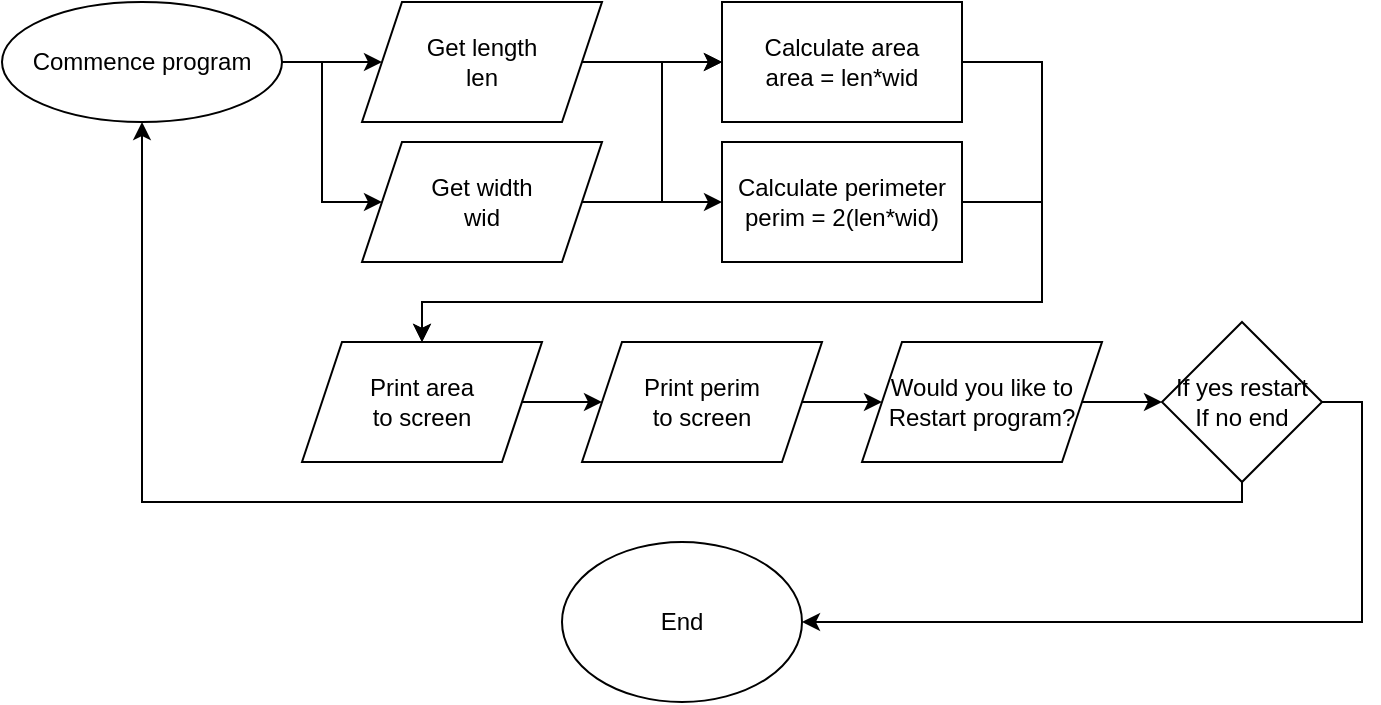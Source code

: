 <mxfile version="14.6.9" type="github">
  <diagram id="iCkafFoxhJwPjxGJYm8F" name="Page-1">
    <mxGraphModel dx="868" dy="482" grid="1" gridSize="10" guides="1" tooltips="1" connect="1" arrows="1" fold="1" page="1" pageScale="1" pageWidth="850" pageHeight="1100" math="0" shadow="0">
      <root>
        <mxCell id="0" />
        <mxCell id="1" parent="0" />
        <mxCell id="z7XbfD8eo0AMTZfTKfMe-3" style="edgeStyle=orthogonalEdgeStyle;rounded=0;orthogonalLoop=1;jettySize=auto;html=1;" edge="1" parent="1" source="z7XbfD8eo0AMTZfTKfMe-1" target="z7XbfD8eo0AMTZfTKfMe-2">
          <mxGeometry relative="1" as="geometry" />
        </mxCell>
        <mxCell id="z7XbfD8eo0AMTZfTKfMe-1" value="Commence program" style="ellipse;whiteSpace=wrap;html=1;" vertex="1" parent="1">
          <mxGeometry x="120" y="50" width="140" height="60" as="geometry" />
        </mxCell>
        <mxCell id="z7XbfD8eo0AMTZfTKfMe-5" style="edgeStyle=orthogonalEdgeStyle;rounded=0;orthogonalLoop=1;jettySize=auto;html=1;entryX=0;entryY=0.5;entryDx=0;entryDy=0;" edge="1" parent="1" source="z7XbfD8eo0AMTZfTKfMe-2" target="z7XbfD8eo0AMTZfTKfMe-11">
          <mxGeometry relative="1" as="geometry">
            <mxPoint x="460" y="80" as="targetPoint" />
          </mxGeometry>
        </mxCell>
        <mxCell id="z7XbfD8eo0AMTZfTKfMe-2" value="Get length&lt;br&gt;len" style="shape=parallelogram;perimeter=parallelogramPerimeter;whiteSpace=wrap;html=1;fixedSize=1;" vertex="1" parent="1">
          <mxGeometry x="300" y="50" width="120" height="60" as="geometry" />
        </mxCell>
        <mxCell id="z7XbfD8eo0AMTZfTKfMe-6" style="edgeStyle=orthogonalEdgeStyle;rounded=0;orthogonalLoop=1;jettySize=auto;html=1;entryX=0;entryY=0.5;entryDx=0;entryDy=0;exitX=1;exitY=0.5;exitDx=0;exitDy=0;" edge="1" parent="1" source="z7XbfD8eo0AMTZfTKfMe-7" target="z7XbfD8eo0AMTZfTKfMe-11">
          <mxGeometry relative="1" as="geometry">
            <mxPoint x="450" y="80" as="targetPoint" />
            <Array as="points">
              <mxPoint x="450" y="150" />
              <mxPoint x="450" y="80" />
            </Array>
          </mxGeometry>
        </mxCell>
        <mxCell id="z7XbfD8eo0AMTZfTKfMe-12" style="edgeStyle=orthogonalEdgeStyle;rounded=0;orthogonalLoop=1;jettySize=auto;html=1;entryX=0;entryY=0.5;entryDx=0;entryDy=0;" edge="1" parent="1" source="z7XbfD8eo0AMTZfTKfMe-7" target="z7XbfD8eo0AMTZfTKfMe-13">
          <mxGeometry relative="1" as="geometry">
            <mxPoint x="470" y="150" as="targetPoint" />
          </mxGeometry>
        </mxCell>
        <mxCell id="z7XbfD8eo0AMTZfTKfMe-7" value="Get width&lt;br&gt;wid" style="shape=parallelogram;perimeter=parallelogramPerimeter;whiteSpace=wrap;html=1;fixedSize=1;" vertex="1" parent="1">
          <mxGeometry x="300" y="120" width="120" height="60" as="geometry" />
        </mxCell>
        <mxCell id="z7XbfD8eo0AMTZfTKfMe-10" style="edgeStyle=orthogonalEdgeStyle;rounded=0;orthogonalLoop=1;jettySize=auto;html=1;" edge="1" parent="1" source="z7XbfD8eo0AMTZfTKfMe-1" target="z7XbfD8eo0AMTZfTKfMe-7">
          <mxGeometry relative="1" as="geometry">
            <mxPoint x="280" y="150" as="targetPoint" />
            <mxPoint x="260" y="80" as="sourcePoint" />
            <Array as="points">
              <mxPoint x="280" y="80" />
              <mxPoint x="280" y="150" />
            </Array>
          </mxGeometry>
        </mxCell>
        <mxCell id="z7XbfD8eo0AMTZfTKfMe-15" style="edgeStyle=orthogonalEdgeStyle;rounded=0;orthogonalLoop=1;jettySize=auto;html=1;" edge="1" parent="1" source="z7XbfD8eo0AMTZfTKfMe-11" target="z7XbfD8eo0AMTZfTKfMe-14">
          <mxGeometry relative="1" as="geometry">
            <mxPoint x="640" y="200" as="targetPoint" />
            <Array as="points">
              <mxPoint x="640" y="80" />
              <mxPoint x="640" y="200" />
              <mxPoint x="330" y="200" />
            </Array>
          </mxGeometry>
        </mxCell>
        <mxCell id="z7XbfD8eo0AMTZfTKfMe-11" value="Calculate area&lt;br&gt;area = len*wid" style="rounded=0;whiteSpace=wrap;html=1;" vertex="1" parent="1">
          <mxGeometry x="480" y="50" width="120" height="60" as="geometry" />
        </mxCell>
        <mxCell id="z7XbfD8eo0AMTZfTKfMe-16" style="edgeStyle=orthogonalEdgeStyle;rounded=0;orthogonalLoop=1;jettySize=auto;html=1;entryX=0.5;entryY=0;entryDx=0;entryDy=0;" edge="1" parent="1" source="z7XbfD8eo0AMTZfTKfMe-13" target="z7XbfD8eo0AMTZfTKfMe-14">
          <mxGeometry relative="1" as="geometry">
            <Array as="points">
              <mxPoint x="640" y="150" />
              <mxPoint x="640" y="200" />
              <mxPoint x="330" y="200" />
            </Array>
          </mxGeometry>
        </mxCell>
        <mxCell id="z7XbfD8eo0AMTZfTKfMe-13" value="Calculate perimeter&lt;br&gt;perim = 2(len*wid)" style="rounded=0;whiteSpace=wrap;html=1;" vertex="1" parent="1">
          <mxGeometry x="480" y="120" width="120" height="60" as="geometry" />
        </mxCell>
        <mxCell id="z7XbfD8eo0AMTZfTKfMe-18" style="edgeStyle=orthogonalEdgeStyle;rounded=0;orthogonalLoop=1;jettySize=auto;html=1;entryX=0;entryY=0.5;entryDx=0;entryDy=0;" edge="1" parent="1" source="z7XbfD8eo0AMTZfTKfMe-14" target="z7XbfD8eo0AMTZfTKfMe-17">
          <mxGeometry relative="1" as="geometry" />
        </mxCell>
        <mxCell id="z7XbfD8eo0AMTZfTKfMe-14" value="Print area&lt;br&gt;to screen" style="shape=parallelogram;perimeter=parallelogramPerimeter;whiteSpace=wrap;html=1;fixedSize=1;" vertex="1" parent="1">
          <mxGeometry x="270" y="220" width="120" height="60" as="geometry" />
        </mxCell>
        <mxCell id="z7XbfD8eo0AMTZfTKfMe-21" style="edgeStyle=orthogonalEdgeStyle;rounded=0;orthogonalLoop=1;jettySize=auto;html=1;" edge="1" parent="1" source="z7XbfD8eo0AMTZfTKfMe-17" target="z7XbfD8eo0AMTZfTKfMe-20">
          <mxGeometry relative="1" as="geometry" />
        </mxCell>
        <mxCell id="z7XbfD8eo0AMTZfTKfMe-17" value="Print perim&lt;br&gt;to screen" style="shape=parallelogram;perimeter=parallelogramPerimeter;whiteSpace=wrap;html=1;fixedSize=1;" vertex="1" parent="1">
          <mxGeometry x="410" y="220" width="120" height="60" as="geometry" />
        </mxCell>
        <mxCell id="z7XbfD8eo0AMTZfTKfMe-23" style="edgeStyle=orthogonalEdgeStyle;rounded=0;orthogonalLoop=1;jettySize=auto;html=1;entryX=0;entryY=0.5;entryDx=0;entryDy=0;" edge="1" parent="1" source="z7XbfD8eo0AMTZfTKfMe-20" target="z7XbfD8eo0AMTZfTKfMe-22">
          <mxGeometry relative="1" as="geometry" />
        </mxCell>
        <mxCell id="z7XbfD8eo0AMTZfTKfMe-20" value="Would you like to&lt;br&gt;Restart program?" style="shape=parallelogram;perimeter=parallelogramPerimeter;whiteSpace=wrap;html=1;fixedSize=1;" vertex="1" parent="1">
          <mxGeometry x="550" y="220" width="120" height="60" as="geometry" />
        </mxCell>
        <mxCell id="z7XbfD8eo0AMTZfTKfMe-24" style="edgeStyle=orthogonalEdgeStyle;rounded=0;orthogonalLoop=1;jettySize=auto;html=1;entryX=0.5;entryY=1;entryDx=0;entryDy=0;" edge="1" parent="1" source="z7XbfD8eo0AMTZfTKfMe-22" target="z7XbfD8eo0AMTZfTKfMe-1">
          <mxGeometry relative="1" as="geometry">
            <Array as="points">
              <mxPoint x="740" y="300" />
              <mxPoint x="190" y="300" />
            </Array>
          </mxGeometry>
        </mxCell>
        <mxCell id="z7XbfD8eo0AMTZfTKfMe-26" style="edgeStyle=orthogonalEdgeStyle;rounded=0;orthogonalLoop=1;jettySize=auto;html=1;entryX=1;entryY=0.5;entryDx=0;entryDy=0;" edge="1" parent="1" source="z7XbfD8eo0AMTZfTKfMe-22" target="z7XbfD8eo0AMTZfTKfMe-25">
          <mxGeometry relative="1" as="geometry">
            <Array as="points">
              <mxPoint x="800" y="250" />
              <mxPoint x="800" y="360" />
            </Array>
          </mxGeometry>
        </mxCell>
        <mxCell id="z7XbfD8eo0AMTZfTKfMe-22" value="If yes restart&lt;br&gt;If no end" style="rhombus;whiteSpace=wrap;html=1;" vertex="1" parent="1">
          <mxGeometry x="700" y="210" width="80" height="80" as="geometry" />
        </mxCell>
        <mxCell id="z7XbfD8eo0AMTZfTKfMe-25" value="End" style="ellipse;whiteSpace=wrap;html=1;" vertex="1" parent="1">
          <mxGeometry x="400" y="320" width="120" height="80" as="geometry" />
        </mxCell>
      </root>
    </mxGraphModel>
  </diagram>
</mxfile>
